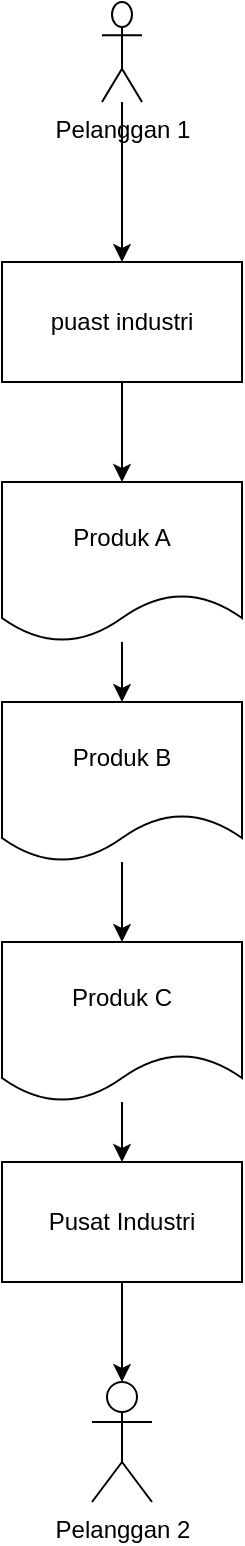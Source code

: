 <mxfile version="21.5.0" type="device">
  <diagram name="Page-1" id="v7wO8V_l08W42mXK9qB6">
    <mxGraphModel dx="1098" dy="828" grid="1" gridSize="10" guides="1" tooltips="1" connect="1" arrows="1" fold="1" page="1" pageScale="1" pageWidth="850" pageHeight="1100" math="0" shadow="0">
      <root>
        <mxCell id="0" />
        <mxCell id="1" parent="0" />
        <mxCell id="FjqjWEWlWXudp6pBFliA-2" style="edgeStyle=orthogonalEdgeStyle;rounded=0;orthogonalLoop=1;jettySize=auto;html=1;" edge="1" parent="1" source="FjqjWEWlWXudp6pBFliA-1" target="FjqjWEWlWXudp6pBFliA-3">
          <mxGeometry relative="1" as="geometry">
            <mxPoint x="240" y="160" as="targetPoint" />
          </mxGeometry>
        </mxCell>
        <mxCell id="FjqjWEWlWXudp6pBFliA-1" value="Pelanggan 1" style="shape=umlActor;verticalLabelPosition=bottom;verticalAlign=top;html=1;outlineConnect=0;" vertex="1" parent="1">
          <mxGeometry x="230" y="40" width="20" height="50" as="geometry" />
        </mxCell>
        <mxCell id="FjqjWEWlWXudp6pBFliA-4" style="edgeStyle=orthogonalEdgeStyle;rounded=0;orthogonalLoop=1;jettySize=auto;html=1;" edge="1" parent="1" source="FjqjWEWlWXudp6pBFliA-3" target="FjqjWEWlWXudp6pBFliA-5">
          <mxGeometry relative="1" as="geometry">
            <mxPoint x="240" y="270" as="targetPoint" />
          </mxGeometry>
        </mxCell>
        <mxCell id="FjqjWEWlWXudp6pBFliA-3" value="puast industri" style="rounded=0;whiteSpace=wrap;html=1;" vertex="1" parent="1">
          <mxGeometry x="180" y="170" width="120" height="60" as="geometry" />
        </mxCell>
        <mxCell id="FjqjWEWlWXudp6pBFliA-6" style="edgeStyle=orthogonalEdgeStyle;rounded=0;orthogonalLoop=1;jettySize=auto;html=1;" edge="1" parent="1" source="FjqjWEWlWXudp6pBFliA-5" target="FjqjWEWlWXudp6pBFliA-7">
          <mxGeometry relative="1" as="geometry">
            <mxPoint x="240" y="430" as="targetPoint" />
          </mxGeometry>
        </mxCell>
        <mxCell id="FjqjWEWlWXudp6pBFliA-5" value="Produk A" style="shape=document;whiteSpace=wrap;html=1;boundedLbl=1;" vertex="1" parent="1">
          <mxGeometry x="180" y="280" width="120" height="80" as="geometry" />
        </mxCell>
        <mxCell id="FjqjWEWlWXudp6pBFliA-8" style="edgeStyle=orthogonalEdgeStyle;rounded=0;orthogonalLoop=1;jettySize=auto;html=1;" edge="1" parent="1" source="FjqjWEWlWXudp6pBFliA-7" target="FjqjWEWlWXudp6pBFliA-9">
          <mxGeometry relative="1" as="geometry">
            <mxPoint x="240" y="550" as="targetPoint" />
          </mxGeometry>
        </mxCell>
        <mxCell id="FjqjWEWlWXudp6pBFliA-7" value="Produk B" style="shape=document;whiteSpace=wrap;html=1;boundedLbl=1;" vertex="1" parent="1">
          <mxGeometry x="180" y="390" width="120" height="80" as="geometry" />
        </mxCell>
        <mxCell id="FjqjWEWlWXudp6pBFliA-13" style="edgeStyle=orthogonalEdgeStyle;rounded=0;orthogonalLoop=1;jettySize=auto;html=1;" edge="1" parent="1" source="FjqjWEWlWXudp6pBFliA-9" target="FjqjWEWlWXudp6pBFliA-14">
          <mxGeometry relative="1" as="geometry">
            <mxPoint x="240" y="650" as="targetPoint" />
          </mxGeometry>
        </mxCell>
        <mxCell id="FjqjWEWlWXudp6pBFliA-9" value="Produk C" style="shape=document;whiteSpace=wrap;html=1;boundedLbl=1;" vertex="1" parent="1">
          <mxGeometry x="180" y="510" width="120" height="80" as="geometry" />
        </mxCell>
        <mxCell id="FjqjWEWlWXudp6pBFliA-15" style="edgeStyle=orthogonalEdgeStyle;rounded=0;orthogonalLoop=1;jettySize=auto;html=1;" edge="1" parent="1" source="FjqjWEWlWXudp6pBFliA-14" target="FjqjWEWlWXudp6pBFliA-16">
          <mxGeometry relative="1" as="geometry">
            <mxPoint x="240" y="740" as="targetPoint" />
          </mxGeometry>
        </mxCell>
        <mxCell id="FjqjWEWlWXudp6pBFliA-14" value="Pusat Industri" style="rounded=0;whiteSpace=wrap;html=1;" vertex="1" parent="1">
          <mxGeometry x="180" y="620" width="120" height="60" as="geometry" />
        </mxCell>
        <mxCell id="FjqjWEWlWXudp6pBFliA-16" value="Pelanggan 2" style="shape=umlActor;verticalLabelPosition=bottom;verticalAlign=top;html=1;outlineConnect=0;" vertex="1" parent="1">
          <mxGeometry x="225" y="730" width="30" height="60" as="geometry" />
        </mxCell>
      </root>
    </mxGraphModel>
  </diagram>
</mxfile>

